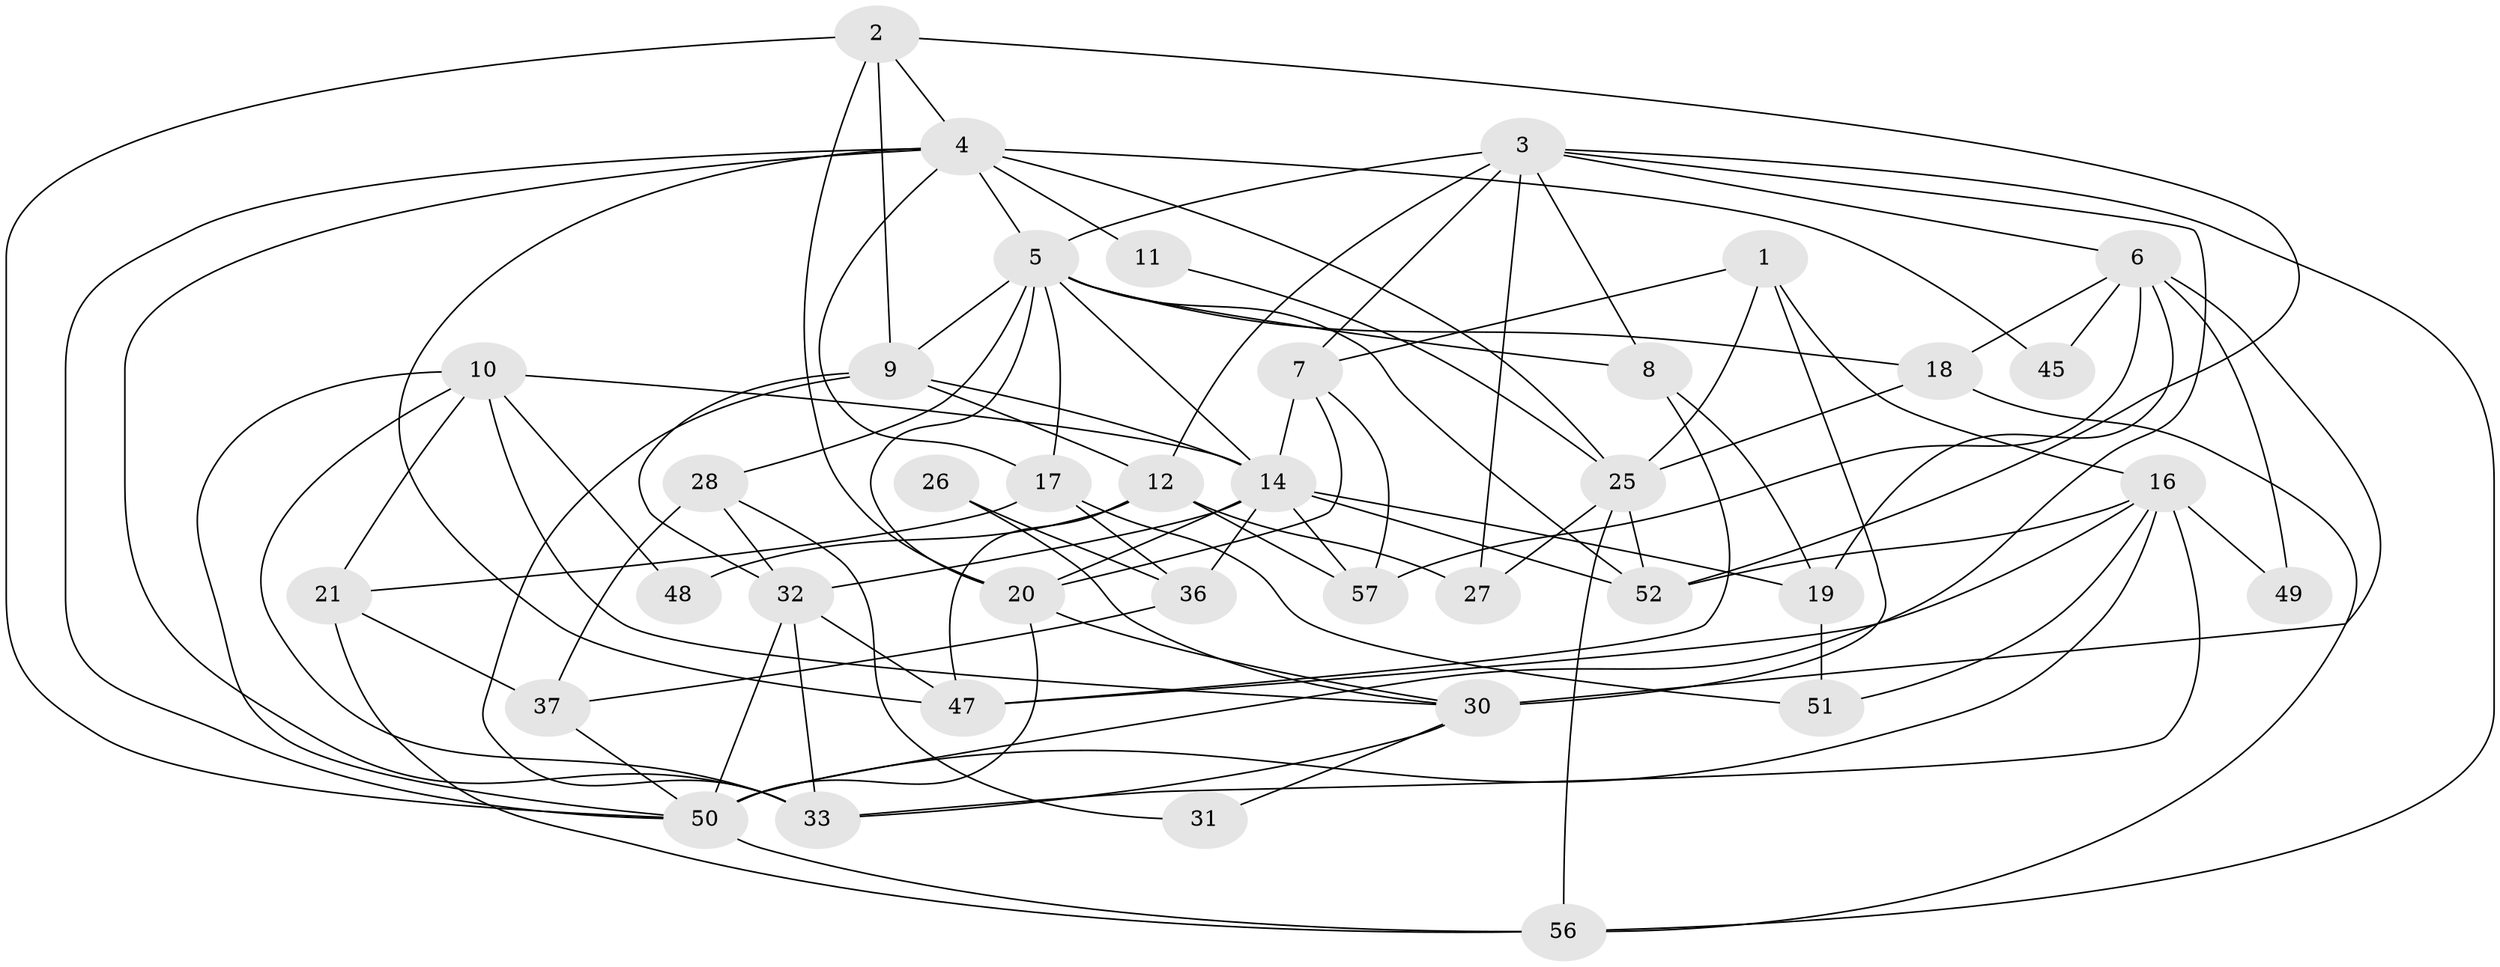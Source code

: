 // Generated by graph-tools (version 1.1) at 2025/23/03/03/25 07:23:56]
// undirected, 38 vertices, 97 edges
graph export_dot {
graph [start="1"]
  node [color=gray90,style=filled];
  1;
  2 [super="+22"];
  3 [super="+54"];
  4 [super="+15"];
  5 [super="+35"];
  6 [super="+13"];
  7 [super="+38"];
  8 [super="+34"];
  9 [super="+42"];
  10 [super="+29"];
  11;
  12 [super="+24"];
  14 [super="+43"];
  16 [super="+59"];
  17 [super="+55"];
  18;
  19 [super="+58"];
  20 [super="+23"];
  21;
  25 [super="+41"];
  26;
  27;
  28;
  30 [super="+40"];
  31;
  32 [super="+39"];
  33 [super="+44"];
  36;
  37 [super="+46"];
  45;
  47;
  48;
  49;
  50 [super="+53"];
  51;
  52;
  56 [super="+60"];
  57;
  1 -- 30;
  1 -- 16;
  1 -- 25;
  1 -- 7;
  2 -- 50;
  2 -- 52;
  2 -- 9;
  2 -- 4;
  2 -- 20;
  3 -- 5;
  3 -- 27;
  3 -- 50;
  3 -- 6;
  3 -- 7;
  3 -- 8;
  3 -- 12;
  3 -- 56;
  4 -- 33;
  4 -- 11;
  4 -- 45;
  4 -- 25;
  4 -- 17;
  4 -- 5;
  4 -- 47;
  4 -- 50;
  5 -- 14;
  5 -- 18;
  5 -- 28;
  5 -- 20;
  5 -- 8;
  5 -- 52;
  5 -- 17;
  5 -- 9;
  6 -- 19;
  6 -- 45;
  6 -- 49;
  6 -- 57;
  6 -- 18;
  6 -- 30;
  7 -- 57;
  7 -- 20;
  7 -- 14;
  8 -- 19;
  8 -- 47;
  9 -- 12;
  9 -- 14;
  9 -- 33;
  9 -- 32;
  10 -- 33;
  10 -- 50;
  10 -- 48;
  10 -- 21;
  10 -- 30;
  10 -- 14;
  11 -- 25;
  12 -- 57;
  12 -- 47;
  12 -- 48;
  12 -- 27;
  14 -- 36;
  14 -- 57;
  14 -- 32;
  14 -- 19;
  14 -- 20;
  14 -- 52;
  16 -- 49;
  16 -- 51;
  16 -- 33;
  16 -- 52;
  16 -- 47;
  16 -- 50 [weight=2];
  17 -- 51;
  17 -- 21;
  17 -- 36;
  18 -- 25;
  18 -- 56;
  19 -- 51;
  20 -- 50;
  20 -- 30;
  21 -- 56;
  21 -- 37;
  25 -- 52;
  25 -- 27;
  25 -- 56;
  26 -- 36;
  26 -- 30;
  28 -- 32;
  28 -- 31;
  28 -- 37;
  30 -- 33;
  30 -- 31;
  32 -- 50;
  32 -- 47;
  32 -- 33;
  36 -- 37;
  37 -- 50;
  50 -- 56;
}
